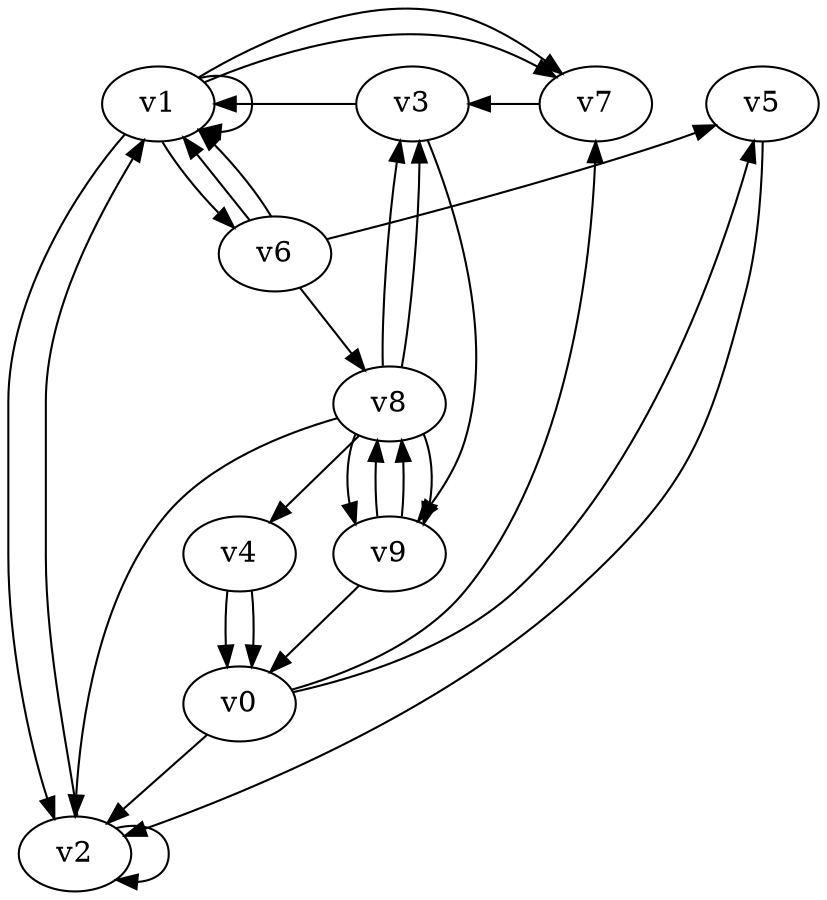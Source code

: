 // Benchmark game 14 - 10 vertices
digraph G {
    v0 [name="v0", player=0];
    v1 [name="v1", player=1, target=1];
    v2 [name="v2", player=1];
    v3 [name="v3", player=1];
    v4 [name="v4", player=0];
    v5 [name="v5", player=1];
    v6 [name="v6", player=0];
    v7 [name="v7", player=1];
    v8 [name="v8", player=1];
    v9 [name="v9", player=0];

    v0 -> v5 [constraint="time % 4 == 0"];
    v1 -> v6;
    v2 -> v1 [constraint="time <= 19"];
    v3 -> v1 [constraint="time % 6 == 0"];
    v4 -> v0 [constraint="time >= 4"];
    v5 -> v2 [constraint="time >= 4"];
    v6 -> v1 [constraint="time >= 9"];
    v7 -> v3 [constraint="time % 3 == 1"];
    v8 -> v2 [constraint="time >= 10"];
    v9 -> v0;
    v2 -> v2 [constraint="time % 3 == 0"];
    v0 -> v2;
    v3 -> v9 [constraint="time == 5"];
    v4 -> v0;
    v6 -> v8;
    v1 -> v7 [constraint="time == 11"];
    v8 -> v9;
    v8 -> v3 [constraint="time <= 6"];
    v8 -> v4 [constraint="time == 0"];
    v0 -> v7 [constraint="time >= 7"];
    v1 -> v7 [constraint="time >= 8"];
    v1 -> v1 [constraint="time == 4"];
    v1 -> v2;
    v9 -> v8 [constraint="time >= 7"];
    v9 -> v8;
    v8 -> v9 [constraint="time == 3"];
    v8 -> v3 [constraint="time == 7"];
    v6 -> v5 [constraint="time >= 7"];
    v6 -> v1 [constraint="time == 10"];
}
